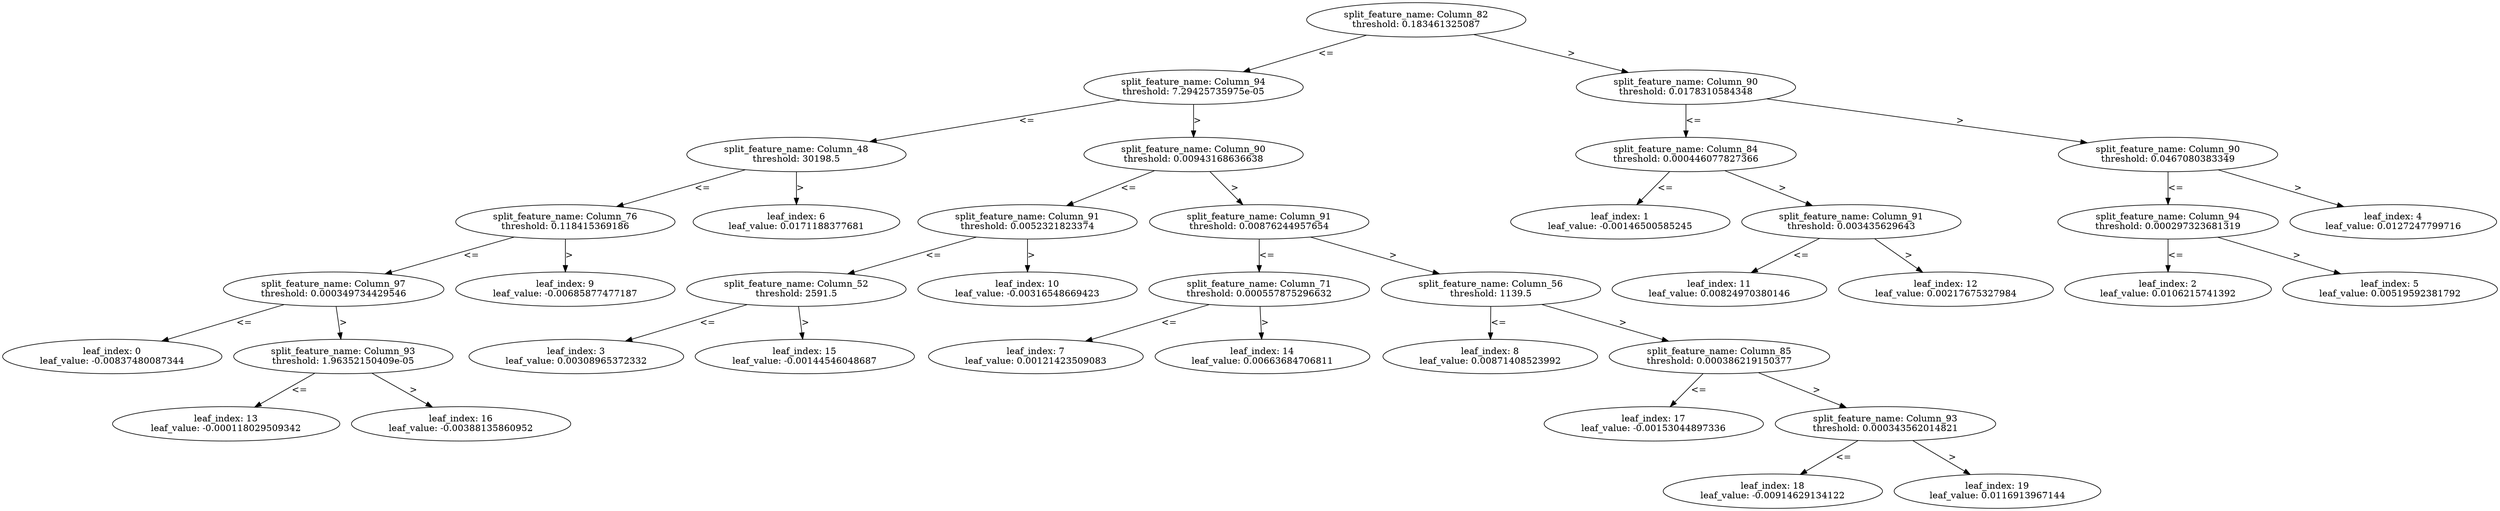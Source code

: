 digraph Tree24 {
	split0 [label="split_feature_name: Column_82\nthreshold: 0.183461325087"]
	split2 [label="split_feature_name: Column_94\nthreshold: 7.29425735975e-05"]
	split5 [label="split_feature_name: Column_48\nthreshold: 30198.5"]
	split8 [label="split_feature_name: Column_76\nthreshold: 0.118415369186"]
	split12 [label="split_feature_name: Column_97\nthreshold: 0.000349734429546"]
	leaf0 [label="leaf_index: 0\nleaf_value: -0.00837480087344"]
	split12 -> leaf0 [label="<="]
	split15 [label="split_feature_name: Column_93\nthreshold: 1.96352150409e-05"]
	leaf13 [label="leaf_index: 13\nleaf_value: -0.000118029509342"]
	split15 -> leaf13 [label="<="]
	leaf16 [label="leaf_index: 16\nleaf_value: -0.00388135860952"]
	split15 -> leaf16 [label=">"]
	split12 -> split15 [label=">"]
	split8 -> split12 [label="<="]
	leaf9 [label="leaf_index: 9\nleaf_value: -0.00685877477187"]
	split8 -> leaf9 [label=">"]
	split5 -> split8 [label="<="]
	leaf6 [label="leaf_index: 6\nleaf_value: 0.0171188377681"]
	split5 -> leaf6 [label=">"]
	split2 -> split5 [label="<="]
	split6 [label="split_feature_name: Column_90\nthreshold: 0.00943168636638"]
	split9 [label="split_feature_name: Column_91\nthreshold: 0.0052321823374"]
	split14 [label="split_feature_name: Column_52\nthreshold: 2591.5"]
	leaf3 [label="leaf_index: 3\nleaf_value: 0.00308965372332"]
	split14 -> leaf3 [label="<="]
	leaf15 [label="leaf_index: 15\nleaf_value: -0.00144546048687"]
	split14 -> leaf15 [label=">"]
	split9 -> split14 [label="<="]
	leaf10 [label="leaf_index: 10\nleaf_value: -0.00316548669423"]
	split9 -> leaf10 [label=">"]
	split6 -> split9 [label="<="]
	split7 [label="split_feature_name: Column_91\nthreshold: 0.00876244957654"]
	split13 [label="split_feature_name: Column_71\nthreshold: 0.000557875296632"]
	leaf7 [label="leaf_index: 7\nleaf_value: 0.00121423509083"]
	split13 -> leaf7 [label="<="]
	leaf14 [label="leaf_index: 14\nleaf_value: 0.00663684706811"]
	split13 -> leaf14 [label=">"]
	split7 -> split13 [label="<="]
	split16 [label="split_feature_name: Column_56\nthreshold: 1139.5"]
	leaf8 [label="leaf_index: 8\nleaf_value: 0.00871408523992"]
	split16 -> leaf8 [label="<="]
	split17 [label="split_feature_name: Column_85\nthreshold: 0.000386219150377"]
	leaf17 [label="leaf_index: 17\nleaf_value: -0.00153044897336"]
	split17 -> leaf17 [label="<="]
	split18 [label="split_feature_name: Column_93\nthreshold: 0.000343562014821"]
	leaf18 [label="leaf_index: 18\nleaf_value: -0.00914629134122"]
	split18 -> leaf18 [label="<="]
	leaf19 [label="leaf_index: 19\nleaf_value: 0.0116913967144"]
	split18 -> leaf19 [label=">"]
	split17 -> split18 [label=">"]
	split16 -> split17 [label=">"]
	split7 -> split16 [label=">"]
	split6 -> split7 [label=">"]
	split2 -> split6 [label=">"]
	split0 -> split2 [label="<="]
	split1 [label="split_feature_name: Column_90\nthreshold: 0.0178310584348"]
	split10 [label="split_feature_name: Column_84\nthreshold: 0.000446077827366"]
	leaf1 [label="leaf_index: 1\nleaf_value: -0.00146500585245"]
	split10 -> leaf1 [label="<="]
	split11 [label="split_feature_name: Column_91\nthreshold: 0.003435629643"]
	leaf11 [label="leaf_index: 11\nleaf_value: 0.00824970380146"]
	split11 -> leaf11 [label="<="]
	leaf12 [label="leaf_index: 12\nleaf_value: 0.00217675327984"]
	split11 -> leaf12 [label=">"]
	split10 -> split11 [label=">"]
	split1 -> split10 [label="<="]
	split3 [label="split_feature_name: Column_90\nthreshold: 0.0467080383349"]
	split4 [label="split_feature_name: Column_94\nthreshold: 0.000297323681319"]
	leaf2 [label="leaf_index: 2\nleaf_value: 0.0106215741392"]
	split4 -> leaf2 [label="<="]
	leaf5 [label="leaf_index: 5\nleaf_value: 0.00519592381792"]
	split4 -> leaf5 [label=">"]
	split3 -> split4 [label="<="]
	leaf4 [label="leaf_index: 4\nleaf_value: 0.0127247799716"]
	split3 -> leaf4 [label=">"]
	split1 -> split3 [label=">"]
	split0 -> split1 [label=">"]
}
